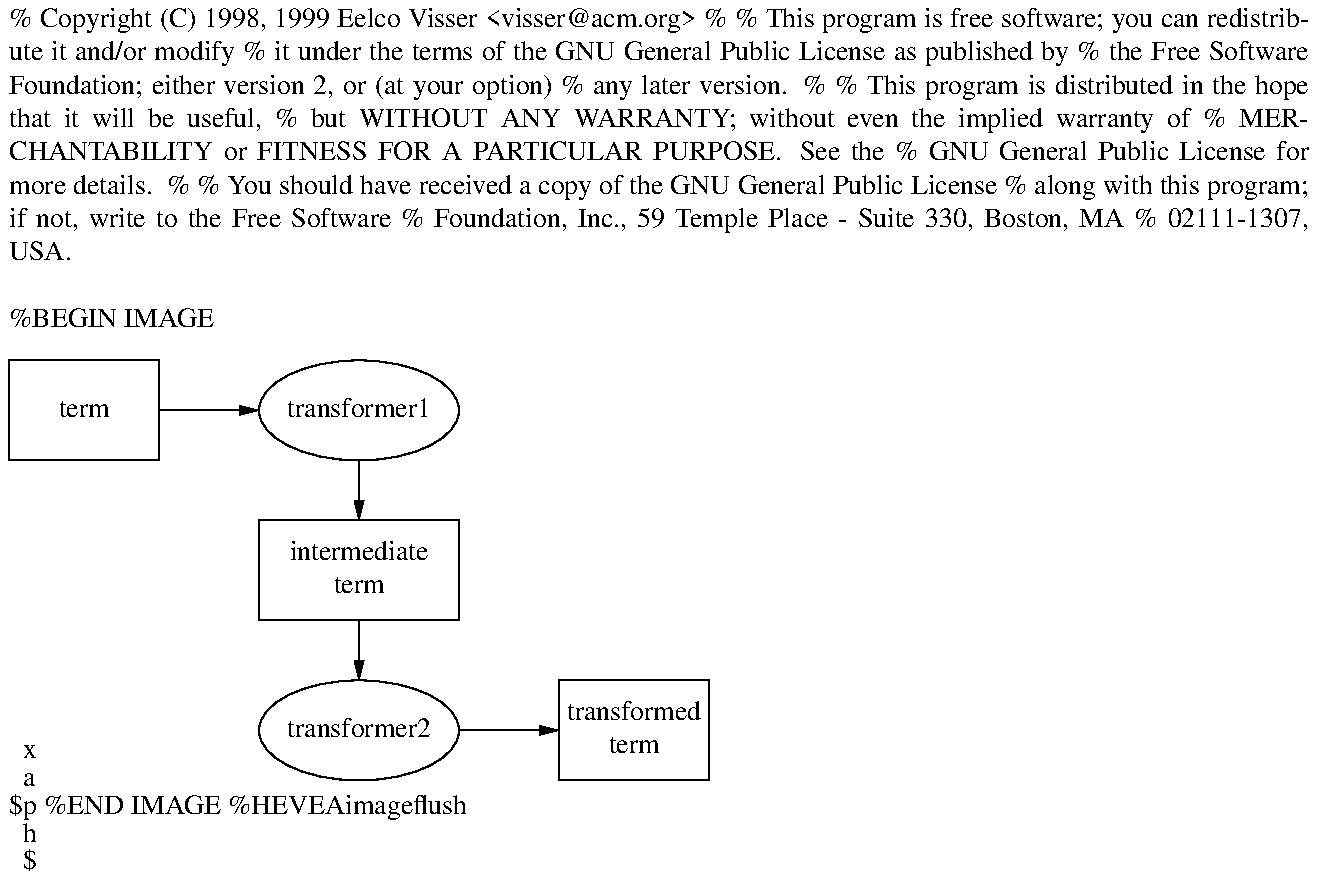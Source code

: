 
% Copyright (C) 1998, 1999 Eelco Visser <visser@acm.org>
% 
% This program is free software; you can redistribute it and/or modify
% it under the terms of the GNU General Public License as published by
% the Free Software Foundation; either version 2, or (at your option)
% any later version.
% 
% This program is distributed in the hope that it will be useful,
% but WITHOUT ANY WARRANTY; without even the implied warranty of
% MERCHANTABILITY or FITNESS FOR A PARTICULAR PURPOSE.  See the
% GNU General Public License for more details.
% 
% You should have received a copy of the GNU General Public License
% along with this program; if not, write to the Free Software
% Foundation, Inc., 59 Temple Place - Suite 330, Boston, MA
% 02111-1307, USA.

%BEGIN IMAGE
.PS

	lineht = 0.3

	box "term"
	arrow
T1:	ellipse wid 1 "transformer1"
	move to T1.s
	down
	arrow
	box wid 1 "intermediate" "term"
	arrow
T2:	ellipse wid 1 "transformer2"
	move to T2.e
	right
	arrow
	box "transformed" "term"

.PE    
$\box\graph$
%END IMAGE
%HEVEA\imageflush